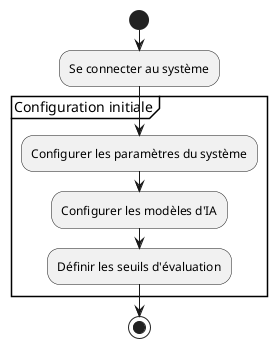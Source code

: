 @startuml
|Admin|
start
:Se connecter au système;
|Admin|
partition "Configuration initiale" {
  :Configurer les paramètres du système;
  :Configurer les modèles d'IA;
  :Définir les seuils d'évaluation;
}
stop
@enduml